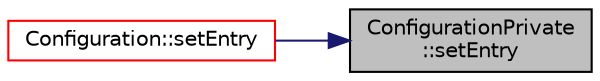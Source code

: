 digraph "ConfigurationPrivate::setEntry"
{
 // LATEX_PDF_SIZE
  edge [fontname="Helvetica",fontsize="10",labelfontname="Helvetica",labelfontsize="10"];
  node [fontname="Helvetica",fontsize="10",shape=record];
  rankdir="RL";
  Node1 [label="ConfigurationPrivate\l::setEntry",height=0.2,width=0.4,color="black", fillcolor="grey75", style="filled", fontcolor="black",tooltip=" "];
  Node1 -> Node2 [dir="back",color="midnightblue",fontsize="10",style="solid",fontname="Helvetica"];
  Node2 [label="Configuration::setEntry",height=0.2,width=0.4,color="red", fillcolor="white", style="filled",URL="$class_configuration.html#a733ccacea101ef924a2cfebf4ebb2409",tooltip=" "];
}
